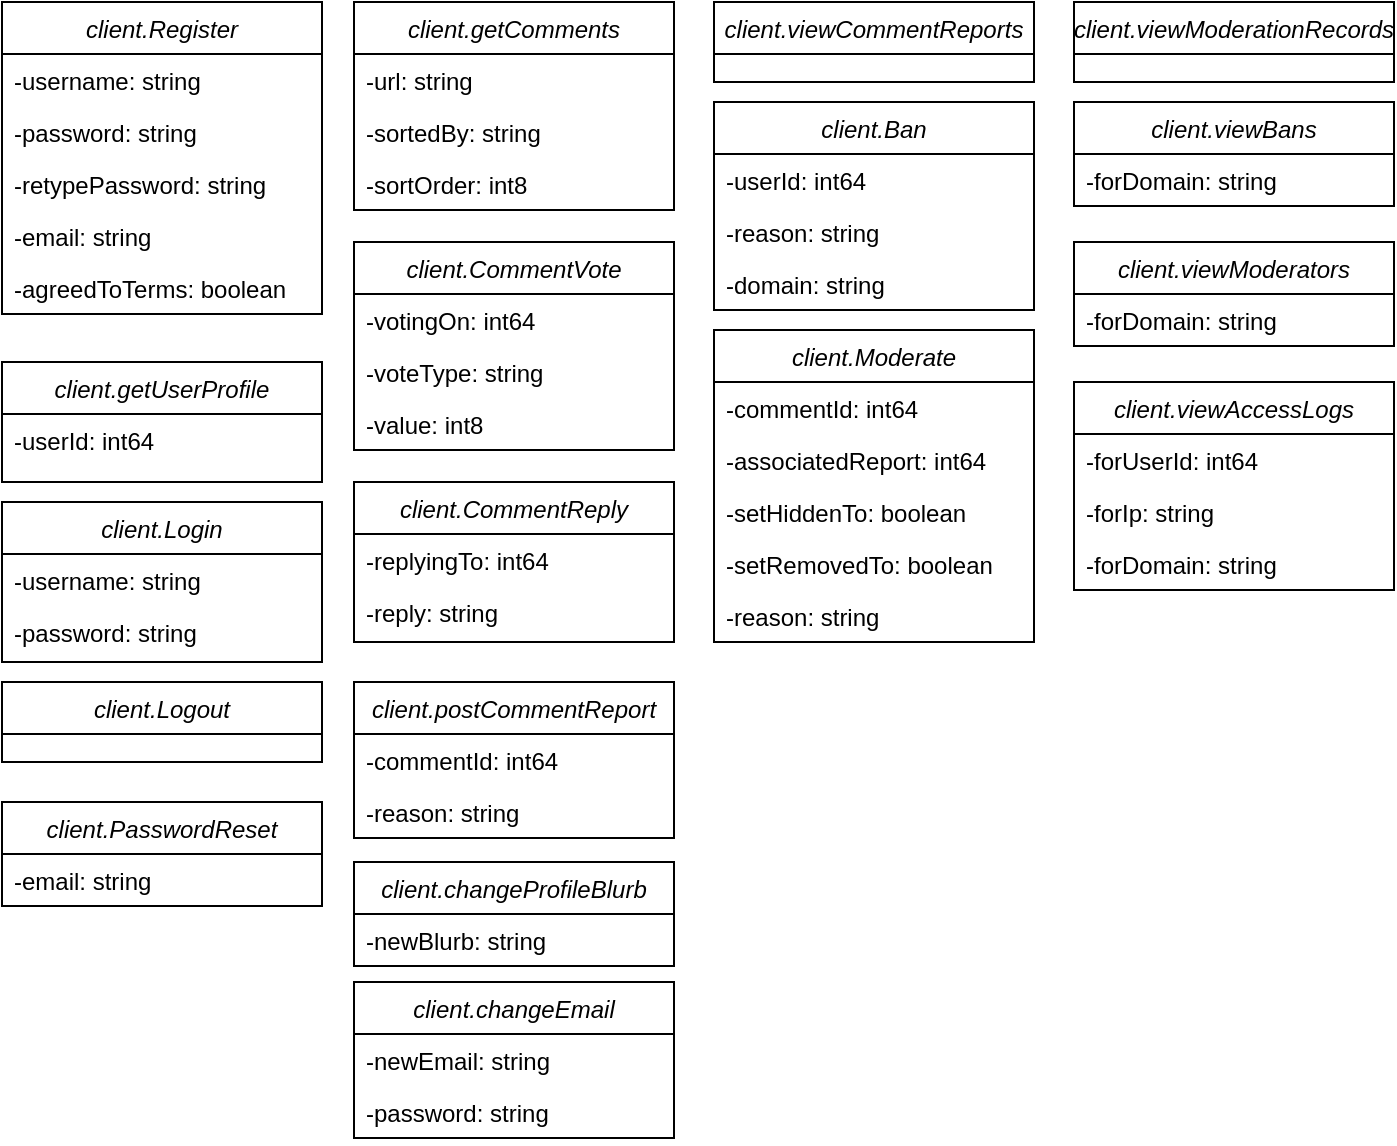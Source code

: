 <mxfile version="20.5.1" type="device"><diagram id="C5RBs43oDa-KdzZeNtuy" name="Page-1"><mxGraphModel dx="1266" dy="751" grid="1" gridSize="10" guides="1" tooltips="1" connect="1" arrows="1" fold="1" page="1" pageScale="1" pageWidth="827" pageHeight="1169" math="0" shadow="0"><root><mxCell id="WIyWlLk6GJQsqaUBKTNV-0"/><mxCell id="WIyWlLk6GJQsqaUBKTNV-1" parent="WIyWlLk6GJQsqaUBKTNV-0"/><mxCell id="zkfFHV4jXpPFQw0GAbJ--0" value="client.CommentReply" style="swimlane;fontStyle=2;align=center;verticalAlign=top;childLayout=stackLayout;horizontal=1;startSize=26;horizontalStack=0;resizeParent=1;resizeLast=0;collapsible=1;marginBottom=0;rounded=0;shadow=0;strokeWidth=1;" parent="WIyWlLk6GJQsqaUBKTNV-1" vertex="1"><mxGeometry x="190" y="270" width="160" height="80" as="geometry"><mxRectangle x="230" y="140" width="160" height="26" as="alternateBounds"/></mxGeometry></mxCell><mxCell id="zkfFHV4jXpPFQw0GAbJ--1" value="-replyingTo: int64" style="text;align=left;verticalAlign=top;spacingLeft=4;spacingRight=4;overflow=hidden;rotatable=0;points=[[0,0.5],[1,0.5]];portConstraint=eastwest;" parent="zkfFHV4jXpPFQw0GAbJ--0" vertex="1"><mxGeometry y="26" width="160" height="26" as="geometry"/></mxCell><mxCell id="zkfFHV4jXpPFQw0GAbJ--2" value="-reply: string" style="text;align=left;verticalAlign=top;spacingLeft=4;spacingRight=4;overflow=hidden;rotatable=0;points=[[0,0.5],[1,0.5]];portConstraint=eastwest;rounded=0;shadow=0;html=0;" parent="zkfFHV4jXpPFQw0GAbJ--0" vertex="1"><mxGeometry y="52" width="160" height="26" as="geometry"/></mxCell><mxCell id="snXZqqnooMRKyuVAWHmH-0" value="client.CommentVote" style="swimlane;fontStyle=2;align=center;verticalAlign=top;childLayout=stackLayout;horizontal=1;startSize=26;horizontalStack=0;resizeParent=1;resizeLast=0;collapsible=1;marginBottom=0;rounded=0;shadow=0;strokeWidth=1;" parent="WIyWlLk6GJQsqaUBKTNV-1" vertex="1"><mxGeometry x="190" y="150" width="160" height="104" as="geometry"><mxRectangle x="230" y="140" width="160" height="26" as="alternateBounds"/></mxGeometry></mxCell><mxCell id="snXZqqnooMRKyuVAWHmH-1" value="-votingOn: int64" style="text;align=left;verticalAlign=top;spacingLeft=4;spacingRight=4;overflow=hidden;rotatable=0;points=[[0,0.5],[1,0.5]];portConstraint=eastwest;" parent="snXZqqnooMRKyuVAWHmH-0" vertex="1"><mxGeometry y="26" width="160" height="26" as="geometry"/></mxCell><mxCell id="snXZqqnooMRKyuVAWHmH-2" value="-voteType: string" style="text;align=left;verticalAlign=top;spacingLeft=4;spacingRight=4;overflow=hidden;rotatable=0;points=[[0,0.5],[1,0.5]];portConstraint=eastwest;rounded=0;shadow=0;html=0;" parent="snXZqqnooMRKyuVAWHmH-0" vertex="1"><mxGeometry y="52" width="160" height="26" as="geometry"/></mxCell><mxCell id="snXZqqnooMRKyuVAWHmH-3" value="-value: int8" style="text;align=left;verticalAlign=top;spacingLeft=4;spacingRight=4;overflow=hidden;rotatable=0;points=[[0,0.5],[1,0.5]];portConstraint=eastwest;rounded=0;shadow=0;html=0;" parent="snXZqqnooMRKyuVAWHmH-0" vertex="1"><mxGeometry y="78" width="160" height="26" as="geometry"/></mxCell><mxCell id="snXZqqnooMRKyuVAWHmH-4" value="client.getComments" style="swimlane;fontStyle=2;align=center;verticalAlign=top;childLayout=stackLayout;horizontal=1;startSize=26;horizontalStack=0;resizeParent=1;resizeLast=0;collapsible=1;marginBottom=0;rounded=0;shadow=0;strokeWidth=1;" parent="WIyWlLk6GJQsqaUBKTNV-1" vertex="1"><mxGeometry x="190" y="30" width="160" height="104" as="geometry"><mxRectangle x="230" y="140" width="160" height="26" as="alternateBounds"/></mxGeometry></mxCell><mxCell id="snXZqqnooMRKyuVAWHmH-5" value="-url: string" style="text;align=left;verticalAlign=top;spacingLeft=4;spacingRight=4;overflow=hidden;rotatable=0;points=[[0,0.5],[1,0.5]];portConstraint=eastwest;" parent="snXZqqnooMRKyuVAWHmH-4" vertex="1"><mxGeometry y="26" width="160" height="26" as="geometry"/></mxCell><mxCell id="snXZqqnooMRKyuVAWHmH-6" value="-sortedBy: string" style="text;align=left;verticalAlign=top;spacingLeft=4;spacingRight=4;overflow=hidden;rotatable=0;points=[[0,0.5],[1,0.5]];portConstraint=eastwest;rounded=0;shadow=0;html=0;" parent="snXZqqnooMRKyuVAWHmH-4" vertex="1"><mxGeometry y="52" width="160" height="26" as="geometry"/></mxCell><mxCell id="snXZqqnooMRKyuVAWHmH-7" value="-sortOrder: int8" style="text;align=left;verticalAlign=top;spacingLeft=4;spacingRight=4;overflow=hidden;rotatable=0;points=[[0,0.5],[1,0.5]];portConstraint=eastwest;rounded=0;shadow=0;html=0;" parent="snXZqqnooMRKyuVAWHmH-4" vertex="1"><mxGeometry y="78" width="160" height="26" as="geometry"/></mxCell><mxCell id="snXZqqnooMRKyuVAWHmH-12" value="client.getUserProfile" style="swimlane;fontStyle=2;align=center;verticalAlign=top;childLayout=stackLayout;horizontal=1;startSize=26;horizontalStack=0;resizeParent=1;resizeLast=0;collapsible=1;marginBottom=0;rounded=0;shadow=0;strokeWidth=1;" parent="WIyWlLk6GJQsqaUBKTNV-1" vertex="1"><mxGeometry x="14" y="210" width="160" height="60" as="geometry"><mxRectangle x="230" y="140" width="160" height="26" as="alternateBounds"/></mxGeometry></mxCell><mxCell id="snXZqqnooMRKyuVAWHmH-13" value="-userId: int64" style="text;align=left;verticalAlign=top;spacingLeft=4;spacingRight=4;overflow=hidden;rotatable=0;points=[[0,0.5],[1,0.5]];portConstraint=eastwest;" parent="snXZqqnooMRKyuVAWHmH-12" vertex="1"><mxGeometry y="26" width="160" height="26" as="geometry"/></mxCell><mxCell id="PyObw-xVdjRMz8pGVixC-0" value="client.postCommentReport" style="swimlane;fontStyle=2;align=center;verticalAlign=top;childLayout=stackLayout;horizontal=1;startSize=26;horizontalStack=0;resizeParent=1;resizeLast=0;collapsible=1;marginBottom=0;rounded=0;shadow=0;strokeWidth=1;" parent="WIyWlLk6GJQsqaUBKTNV-1" vertex="1"><mxGeometry x="190" y="370" width="160" height="78" as="geometry"><mxRectangle x="230" y="140" width="160" height="26" as="alternateBounds"/></mxGeometry></mxCell><mxCell id="PyObw-xVdjRMz8pGVixC-1" value="-commentId: int64" style="text;align=left;verticalAlign=top;spacingLeft=4;spacingRight=4;overflow=hidden;rotatable=0;points=[[0,0.5],[1,0.5]];portConstraint=eastwest;" parent="PyObw-xVdjRMz8pGVixC-0" vertex="1"><mxGeometry y="26" width="160" height="26" as="geometry"/></mxCell><mxCell id="PyObw-xVdjRMz8pGVixC-2" value="-reason: string" style="text;align=left;verticalAlign=top;spacingLeft=4;spacingRight=4;overflow=hidden;rotatable=0;points=[[0,0.5],[1,0.5]];portConstraint=eastwest;" parent="PyObw-xVdjRMz8pGVixC-0" vertex="1"><mxGeometry y="52" width="160" height="26" as="geometry"/></mxCell><mxCell id="PyObw-xVdjRMz8pGVixC-3" value="client.viewCommentReports" style="swimlane;fontStyle=2;align=center;verticalAlign=top;childLayout=stackLayout;horizontal=1;startSize=26;horizontalStack=0;resizeParent=1;resizeLast=0;collapsible=1;marginBottom=0;rounded=0;shadow=0;strokeWidth=1;" parent="WIyWlLk6GJQsqaUBKTNV-1" vertex="1"><mxGeometry x="370" y="30" width="160" height="40" as="geometry"><mxRectangle x="230" y="140" width="160" height="26" as="alternateBounds"/></mxGeometry></mxCell><mxCell id="PyObw-xVdjRMz8pGVixC-5" value="client.viewModerationRecords" style="swimlane;fontStyle=2;align=center;verticalAlign=top;childLayout=stackLayout;horizontal=1;startSize=26;horizontalStack=0;resizeParent=1;resizeLast=0;collapsible=1;marginBottom=0;rounded=0;shadow=0;strokeWidth=1;" parent="WIyWlLk6GJQsqaUBKTNV-1" vertex="1"><mxGeometry x="550" y="30" width="160" height="40" as="geometry"><mxRectangle x="230" y="140" width="160" height="26" as="alternateBounds"/></mxGeometry></mxCell><mxCell id="PyObw-xVdjRMz8pGVixC-6" value="client.viewAccessLogs" style="swimlane;fontStyle=2;align=center;verticalAlign=top;childLayout=stackLayout;horizontal=1;startSize=26;horizontalStack=0;resizeParent=1;resizeLast=0;collapsible=1;marginBottom=0;rounded=0;shadow=0;strokeWidth=1;" parent="WIyWlLk6GJQsqaUBKTNV-1" vertex="1"><mxGeometry x="550" y="220" width="160" height="104" as="geometry"><mxRectangle x="230" y="140" width="160" height="26" as="alternateBounds"/></mxGeometry></mxCell><mxCell id="PyObw-xVdjRMz8pGVixC-7" value="-forUserId: int64" style="text;align=left;verticalAlign=top;spacingLeft=4;spacingRight=4;overflow=hidden;rotatable=0;points=[[0,0.5],[1,0.5]];portConstraint=eastwest;" parent="PyObw-xVdjRMz8pGVixC-6" vertex="1"><mxGeometry y="26" width="160" height="26" as="geometry"/></mxCell><mxCell id="PyObw-xVdjRMz8pGVixC-8" value="-forIp: string" style="text;align=left;verticalAlign=top;spacingLeft=4;spacingRight=4;overflow=hidden;rotatable=0;points=[[0,0.5],[1,0.5]];portConstraint=eastwest;" parent="PyObw-xVdjRMz8pGVixC-6" vertex="1"><mxGeometry y="52" width="160" height="26" as="geometry"/></mxCell><mxCell id="PyObw-xVdjRMz8pGVixC-9" value="-forDomain: string" style="text;align=left;verticalAlign=top;spacingLeft=4;spacingRight=4;overflow=hidden;rotatable=0;points=[[0,0.5],[1,0.5]];portConstraint=eastwest;" parent="PyObw-xVdjRMz8pGVixC-6" vertex="1"><mxGeometry y="78" width="160" height="26" as="geometry"/></mxCell><mxCell id="PyObw-xVdjRMz8pGVixC-10" value="client.viewModerators" style="swimlane;fontStyle=2;align=center;verticalAlign=top;childLayout=stackLayout;horizontal=1;startSize=26;horizontalStack=0;resizeParent=1;resizeLast=0;collapsible=1;marginBottom=0;rounded=0;shadow=0;strokeWidth=1;" parent="WIyWlLk6GJQsqaUBKTNV-1" vertex="1"><mxGeometry x="550" y="150" width="160" height="52" as="geometry"><mxRectangle x="230" y="140" width="160" height="26" as="alternateBounds"/></mxGeometry></mxCell><mxCell id="PyObw-xVdjRMz8pGVixC-11" value="-forDomain: string" style="text;align=left;verticalAlign=top;spacingLeft=4;spacingRight=4;overflow=hidden;rotatable=0;points=[[0,0.5],[1,0.5]];portConstraint=eastwest;" parent="PyObw-xVdjRMz8pGVixC-10" vertex="1"><mxGeometry y="26" width="160" height="26" as="geometry"/></mxCell><mxCell id="PyObw-xVdjRMz8pGVixC-12" value="client.Ban" style="swimlane;fontStyle=2;align=center;verticalAlign=top;childLayout=stackLayout;horizontal=1;startSize=26;horizontalStack=0;resizeParent=1;resizeLast=0;collapsible=1;marginBottom=0;rounded=0;shadow=0;strokeWidth=1;" parent="WIyWlLk6GJQsqaUBKTNV-1" vertex="1"><mxGeometry x="370" y="80" width="160" height="104" as="geometry"><mxRectangle x="230" y="140" width="160" height="26" as="alternateBounds"/></mxGeometry></mxCell><mxCell id="PyObw-xVdjRMz8pGVixC-13" value="-userId: int64" style="text;align=left;verticalAlign=top;spacingLeft=4;spacingRight=4;overflow=hidden;rotatable=0;points=[[0,0.5],[1,0.5]];portConstraint=eastwest;" parent="PyObw-xVdjRMz8pGVixC-12" vertex="1"><mxGeometry y="26" width="160" height="26" as="geometry"/></mxCell><mxCell id="PyObw-xVdjRMz8pGVixC-14" value="-reason: string" style="text;align=left;verticalAlign=top;spacingLeft=4;spacingRight=4;overflow=hidden;rotatable=0;points=[[0,0.5],[1,0.5]];portConstraint=eastwest;" parent="PyObw-xVdjRMz8pGVixC-12" vertex="1"><mxGeometry y="52" width="160" height="26" as="geometry"/></mxCell><mxCell id="PyObw-xVdjRMz8pGVixC-15" value="-domain: string" style="text;align=left;verticalAlign=top;spacingLeft=4;spacingRight=4;overflow=hidden;rotatable=0;points=[[0,0.5],[1,0.5]];portConstraint=eastwest;" parent="PyObw-xVdjRMz8pGVixC-12" vertex="1"><mxGeometry y="78" width="160" height="26" as="geometry"/></mxCell><mxCell id="PyObw-xVdjRMz8pGVixC-16" value="client.viewBans" style="swimlane;fontStyle=2;align=center;verticalAlign=top;childLayout=stackLayout;horizontal=1;startSize=26;horizontalStack=0;resizeParent=1;resizeLast=0;collapsible=1;marginBottom=0;rounded=0;shadow=0;strokeWidth=1;" parent="WIyWlLk6GJQsqaUBKTNV-1" vertex="1"><mxGeometry x="550" y="80" width="160" height="52" as="geometry"><mxRectangle x="230" y="140" width="160" height="26" as="alternateBounds"/></mxGeometry></mxCell><mxCell id="PyObw-xVdjRMz8pGVixC-17" value="-forDomain: string" style="text;align=left;verticalAlign=top;spacingLeft=4;spacingRight=4;overflow=hidden;rotatable=0;points=[[0,0.5],[1,0.5]];portConstraint=eastwest;" parent="PyObw-xVdjRMz8pGVixC-16" vertex="1"><mxGeometry y="26" width="160" height="26" as="geometry"/></mxCell><mxCell id="PyObw-xVdjRMz8pGVixC-18" value="client.Login" style="swimlane;fontStyle=2;align=center;verticalAlign=top;childLayout=stackLayout;horizontal=1;startSize=26;horizontalStack=0;resizeParent=1;resizeLast=0;collapsible=1;marginBottom=0;rounded=0;shadow=0;strokeWidth=1;" parent="WIyWlLk6GJQsqaUBKTNV-1" vertex="1"><mxGeometry x="14" y="280" width="160" height="80" as="geometry"><mxRectangle x="230" y="140" width="160" height="26" as="alternateBounds"/></mxGeometry></mxCell><mxCell id="PyObw-xVdjRMz8pGVixC-19" value="-username: string" style="text;align=left;verticalAlign=top;spacingLeft=4;spacingRight=4;overflow=hidden;rotatable=0;points=[[0,0.5],[1,0.5]];portConstraint=eastwest;" parent="PyObw-xVdjRMz8pGVixC-18" vertex="1"><mxGeometry y="26" width="160" height="26" as="geometry"/></mxCell><mxCell id="PyObw-xVdjRMz8pGVixC-20" value="-password: string&#10;" style="text;align=left;verticalAlign=top;spacingLeft=4;spacingRight=4;overflow=hidden;rotatable=0;points=[[0,0.5],[1,0.5]];portConstraint=eastwest;" parent="PyObw-xVdjRMz8pGVixC-18" vertex="1"><mxGeometry y="52" width="160" height="26" as="geometry"/></mxCell><mxCell id="PyObw-xVdjRMz8pGVixC-22" value="client.Logout" style="swimlane;fontStyle=2;align=center;verticalAlign=top;childLayout=stackLayout;horizontal=1;startSize=26;horizontalStack=0;resizeParent=1;resizeLast=0;collapsible=1;marginBottom=0;rounded=0;shadow=0;strokeWidth=1;" parent="WIyWlLk6GJQsqaUBKTNV-1" vertex="1"><mxGeometry x="14" y="370" width="160" height="40" as="geometry"><mxRectangle x="230" y="140" width="160" height="26" as="alternateBounds"/></mxGeometry></mxCell><mxCell id="PyObw-xVdjRMz8pGVixC-23" value="client.Register" style="swimlane;fontStyle=2;align=center;verticalAlign=top;childLayout=stackLayout;horizontal=1;startSize=26;horizontalStack=0;resizeParent=1;resizeLast=0;collapsible=1;marginBottom=0;rounded=0;shadow=0;strokeWidth=1;" parent="WIyWlLk6GJQsqaUBKTNV-1" vertex="1"><mxGeometry x="14" y="30" width="160" height="156" as="geometry"><mxRectangle x="230" y="140" width="160" height="26" as="alternateBounds"/></mxGeometry></mxCell><mxCell id="PyObw-xVdjRMz8pGVixC-24" value="-username: string" style="text;align=left;verticalAlign=top;spacingLeft=4;spacingRight=4;overflow=hidden;rotatable=0;points=[[0,0.5],[1,0.5]];portConstraint=eastwest;" parent="PyObw-xVdjRMz8pGVixC-23" vertex="1"><mxGeometry y="26" width="160" height="26" as="geometry"/></mxCell><mxCell id="PyObw-xVdjRMz8pGVixC-25" value="-password: string&#10;" style="text;align=left;verticalAlign=top;spacingLeft=4;spacingRight=4;overflow=hidden;rotatable=0;points=[[0,0.5],[1,0.5]];portConstraint=eastwest;" parent="PyObw-xVdjRMz8pGVixC-23" vertex="1"><mxGeometry y="52" width="160" height="26" as="geometry"/></mxCell><mxCell id="PyObw-xVdjRMz8pGVixC-26" value="-retypePassword: string" style="text;align=left;verticalAlign=top;spacingLeft=4;spacingRight=4;overflow=hidden;rotatable=0;points=[[0,0.5],[1,0.5]];portConstraint=eastwest;" parent="PyObw-xVdjRMz8pGVixC-23" vertex="1"><mxGeometry y="78" width="160" height="26" as="geometry"/></mxCell><mxCell id="PyObw-xVdjRMz8pGVixC-27" value="-email: string" style="text;align=left;verticalAlign=top;spacingLeft=4;spacingRight=4;overflow=hidden;rotatable=0;points=[[0,0.5],[1,0.5]];portConstraint=eastwest;" parent="PyObw-xVdjRMz8pGVixC-23" vertex="1"><mxGeometry y="104" width="160" height="26" as="geometry"/></mxCell><mxCell id="PyObw-xVdjRMz8pGVixC-28" value="-agreedToTerms: boolean" style="text;align=left;verticalAlign=top;spacingLeft=4;spacingRight=4;overflow=hidden;rotatable=0;points=[[0,0.5],[1,0.5]];portConstraint=eastwest;" parent="PyObw-xVdjRMz8pGVixC-23" vertex="1"><mxGeometry y="130" width="160" height="26" as="geometry"/></mxCell><mxCell id="LtO-KbBI3fka6PKyCXVS-1" value="client.Moderate" style="swimlane;fontStyle=2;align=center;verticalAlign=top;childLayout=stackLayout;horizontal=1;startSize=26;horizontalStack=0;resizeParent=1;resizeLast=0;collapsible=1;marginBottom=0;rounded=0;shadow=0;strokeWidth=1;" parent="WIyWlLk6GJQsqaUBKTNV-1" vertex="1"><mxGeometry x="370" y="194" width="160" height="156" as="geometry"><mxRectangle x="230" y="140" width="160" height="26" as="alternateBounds"/></mxGeometry></mxCell><mxCell id="LtO-KbBI3fka6PKyCXVS-2" value="-commentId: int64" style="text;align=left;verticalAlign=top;spacingLeft=4;spacingRight=4;overflow=hidden;rotatable=0;points=[[0,0.5],[1,0.5]];portConstraint=eastwest;" parent="LtO-KbBI3fka6PKyCXVS-1" vertex="1"><mxGeometry y="26" width="160" height="26" as="geometry"/></mxCell><mxCell id="LtO-KbBI3fka6PKyCXVS-3" value="-associatedReport: int64" style="text;align=left;verticalAlign=top;spacingLeft=4;spacingRight=4;overflow=hidden;rotatable=0;points=[[0,0.5],[1,0.5]];portConstraint=eastwest;" parent="LtO-KbBI3fka6PKyCXVS-1" vertex="1"><mxGeometry y="52" width="160" height="26" as="geometry"/></mxCell><mxCell id="LtO-KbBI3fka6PKyCXVS-4" value="-setHiddenTo: boolean" style="text;align=left;verticalAlign=top;spacingLeft=4;spacingRight=4;overflow=hidden;rotatable=0;points=[[0,0.5],[1,0.5]];portConstraint=eastwest;" parent="LtO-KbBI3fka6PKyCXVS-1" vertex="1"><mxGeometry y="78" width="160" height="26" as="geometry"/></mxCell><mxCell id="LtO-KbBI3fka6PKyCXVS-5" value="-setRemovedTo: boolean" style="text;align=left;verticalAlign=top;spacingLeft=4;spacingRight=4;overflow=hidden;rotatable=0;points=[[0,0.5],[1,0.5]];portConstraint=eastwest;" parent="LtO-KbBI3fka6PKyCXVS-1" vertex="1"><mxGeometry y="104" width="160" height="26" as="geometry"/></mxCell><mxCell id="LtO-KbBI3fka6PKyCXVS-6" value="-reason: string" style="text;align=left;verticalAlign=top;spacingLeft=4;spacingRight=4;overflow=hidden;rotatable=0;points=[[0,0.5],[1,0.5]];portConstraint=eastwest;" parent="LtO-KbBI3fka6PKyCXVS-1" vertex="1"><mxGeometry y="130" width="160" height="26" as="geometry"/></mxCell><mxCell id="drRniZbNzslDYXodp92B-0" value="client.changeProfileBlurb" style="swimlane;fontStyle=2;align=center;verticalAlign=top;childLayout=stackLayout;horizontal=1;startSize=26;horizontalStack=0;resizeParent=1;resizeLast=0;collapsible=1;marginBottom=0;rounded=0;shadow=0;strokeWidth=1;" vertex="1" parent="WIyWlLk6GJQsqaUBKTNV-1"><mxGeometry x="190" y="460" width="160" height="52" as="geometry"><mxRectangle x="230" y="140" width="160" height="26" as="alternateBounds"/></mxGeometry></mxCell><mxCell id="drRniZbNzslDYXodp92B-1" value="-newBlurb: string" style="text;align=left;verticalAlign=top;spacingLeft=4;spacingRight=4;overflow=hidden;rotatable=0;points=[[0,0.5],[1,0.5]];portConstraint=eastwest;" vertex="1" parent="drRniZbNzslDYXodp92B-0"><mxGeometry y="26" width="160" height="26" as="geometry"/></mxCell><mxCell id="drRniZbNzslDYXodp92B-3" value="client.changeEmail" style="swimlane;fontStyle=2;align=center;verticalAlign=top;childLayout=stackLayout;horizontal=1;startSize=26;horizontalStack=0;resizeParent=1;resizeLast=0;collapsible=1;marginBottom=0;rounded=0;shadow=0;strokeWidth=1;" vertex="1" parent="WIyWlLk6GJQsqaUBKTNV-1"><mxGeometry x="190" y="520" width="160" height="78" as="geometry"><mxRectangle x="230" y="140" width="160" height="26" as="alternateBounds"/></mxGeometry></mxCell><mxCell id="drRniZbNzslDYXodp92B-4" value="-newEmail: string" style="text;align=left;verticalAlign=top;spacingLeft=4;spacingRight=4;overflow=hidden;rotatable=0;points=[[0,0.5],[1,0.5]];portConstraint=eastwest;" vertex="1" parent="drRniZbNzslDYXodp92B-3"><mxGeometry y="26" width="160" height="26" as="geometry"/></mxCell><mxCell id="drRniZbNzslDYXodp92B-5" value="-password: string" style="text;align=left;verticalAlign=top;spacingLeft=4;spacingRight=4;overflow=hidden;rotatable=0;points=[[0,0.5],[1,0.5]];portConstraint=eastwest;" vertex="1" parent="drRniZbNzslDYXodp92B-3"><mxGeometry y="52" width="160" height="26" as="geometry"/></mxCell><mxCell id="drRniZbNzslDYXodp92B-6" value="client.PasswordReset" style="swimlane;fontStyle=2;align=center;verticalAlign=top;childLayout=stackLayout;horizontal=1;startSize=26;horizontalStack=0;resizeParent=1;resizeLast=0;collapsible=1;marginBottom=0;rounded=0;shadow=0;strokeWidth=1;" vertex="1" parent="WIyWlLk6GJQsqaUBKTNV-1"><mxGeometry x="14" y="430" width="160" height="52" as="geometry"><mxRectangle x="230" y="140" width="160" height="26" as="alternateBounds"/></mxGeometry></mxCell><mxCell id="drRniZbNzslDYXodp92B-7" value="-email: string" style="text;align=left;verticalAlign=top;spacingLeft=4;spacingRight=4;overflow=hidden;rotatable=0;points=[[0,0.5],[1,0.5]];portConstraint=eastwest;" vertex="1" parent="drRniZbNzslDYXodp92B-6"><mxGeometry y="26" width="160" height="26" as="geometry"/></mxCell></root></mxGraphModel></diagram></mxfile>